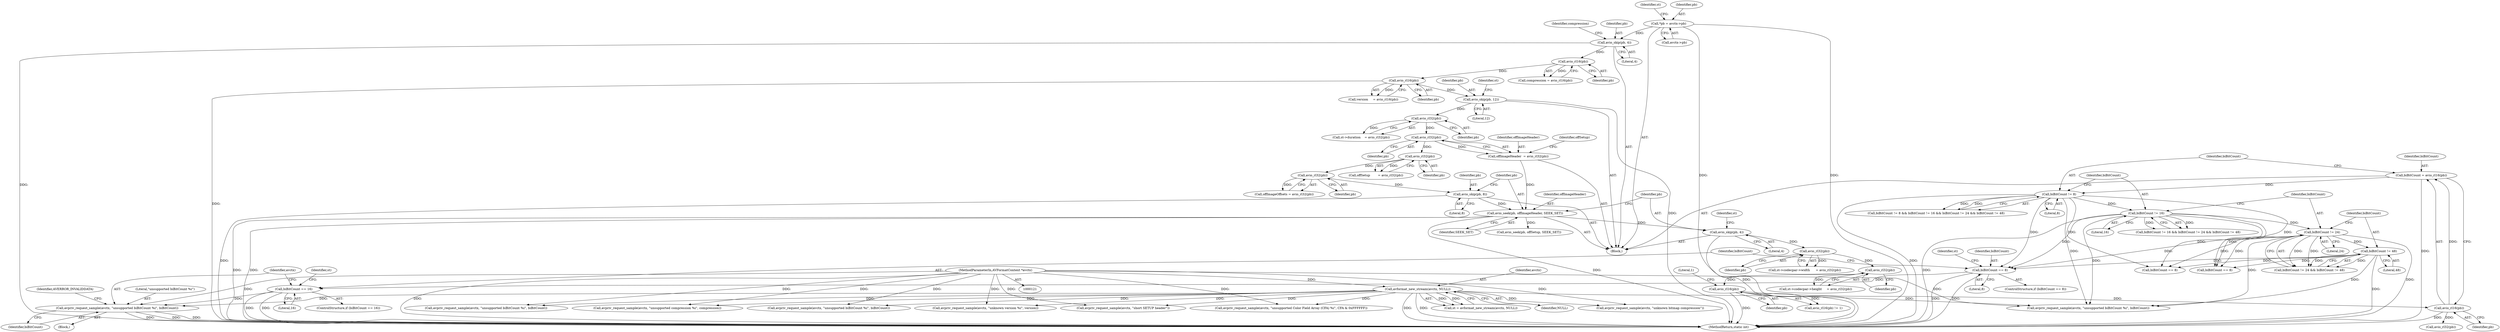 digraph "0_FFmpeg_7e80b63ecd259d69d383623e75b318bf2bd491f6@pointer" {
"1000617" [label="(Call,avpriv_request_sample(avctx, \"unsupported biBitCount %i\", biBitCount))"];
"1000144" [label="(Call,avformat_new_stream(avctx, NULL))"];
"1000122" [label="(MethodParameterIn,AVFormatContext *avctx)"];
"1000604" [label="(Call,biBitCount == 16)"];
"1000591" [label="(Call,biBitCount == 8)"];
"1000264" [label="(Call,biBitCount != 24)"];
"1000260" [label="(Call,biBitCount != 16)"];
"1000256" [label="(Call,biBitCount != 8)"];
"1000250" [label="(Call,biBitCount = avio_rl16(pb))"];
"1000252" [label="(Call,avio_rl16(pb))"];
"1000245" [label="(Call,avio_rl16(pb))"];
"1000241" [label="(Call,avio_rl32(pb))"];
"1000233" [label="(Call,avio_rl32(pb))"];
"1000224" [label="(Call,avio_skip(pb, 4))"];
"1000220" [label="(Call,avio_seek(pb, offImageHeader, SEEK_SET))"];
"1000217" [label="(Call,avio_skip(pb, 8))"];
"1000215" [label="(Call,avio_rl32(pb))"];
"1000211" [label="(Call,avio_rl32(pb))"];
"1000207" [label="(Call,avio_rl32(pb))"];
"1000203" [label="(Call,avio_rl32(pb))"];
"1000196" [label="(Call,avio_skip(pb, 12))"];
"1000183" [label="(Call,avio_rl16(pb))"];
"1000179" [label="(Call,avio_rl16(pb))"];
"1000174" [label="(Call,avio_skip(pb, 4))"];
"1000125" [label="(Call,*pb = avctx->pb)"];
"1000205" [label="(Call,offImageHeader  = avio_rl32(pb))"];
"1000267" [label="(Call,biBitCount != 48)"];
"1000265" [label="(Identifier,biBitCount)"];
"1000199" [label="(Call,st->duration    = avio_rl32(pb))"];
"1000235" [label="(Call,st->codecpar->height     = avio_rl32(pb))"];
"1000197" [label="(Identifier,pb)"];
"1000180" [label="(Identifier,pb)"];
"1000590" [label="(ControlStructure,if (biBitCount == 8))"];
"1000127" [label="(Call,avctx->pb)"];
"1000622" [label="(Identifier,AVERROR_INVALIDDATA)"];
"1000207" [label="(Call,avio_rl32(pb))"];
"1000230" [label="(Identifier,st)"];
"1000582" [label="(Call,avpriv_request_sample(avctx, \"unsupported biBitCount %i\", biBitCount))"];
"1000176" [label="(Literal,4)"];
"1000635" [label="(Call,avpriv_request_sample(avctx, \"unsupported compression %i\", compression))"];
"1000485" [label="(Call,biBitCount == 8)"];
"1000175" [label="(Identifier,pb)"];
"1000218" [label="(Identifier,pb)"];
"1000271" [label="(Call,avpriv_request_sample(avctx, \"unsupported biBitCount %i\", biBitCount))"];
"1000122" [label="(MethodParameterIn,AVFormatContext *avctx)"];
"1000226" [label="(Literal,4)"];
"1000206" [label="(Identifier,offImageHeader)"];
"1000591" [label="(Call,biBitCount == 8)"];
"1000625" [label="(Call,avpriv_request_sample(avctx, \"unsupported Color Field Array (CFA) %i\", CFA & 0xFFFFFF))"];
"1000605" [label="(Identifier,biBitCount)"];
"1000125" [label="(Call,*pb = avctx->pb)"];
"1000620" [label="(Identifier,biBitCount)"];
"1000611" [label="(Identifier,st)"];
"1000204" [label="(Identifier,pb)"];
"1000179" [label="(Call,avio_rl16(pb))"];
"1000144" [label="(Call,avformat_new_stream(avctx, NULL))"];
"1000266" [label="(Literal,24)"];
"1000212" [label="(Identifier,pb)"];
"1000205" [label="(Call,offImageHeader  = avio_rl32(pb))"];
"1000174" [label="(Call,avio_skip(pb, 4))"];
"1000256" [label="(Call,biBitCount != 8)"];
"1000253" [label="(Identifier,pb)"];
"1000603" [label="(ControlStructure,if (biBitCount == 16))"];
"1000311" [label="(Call,avio_seek(pb, offSetup, SEEK_SET))"];
"1000178" [label="(Identifier,compression)"];
"1000255" [label="(Call,biBitCount != 8 && biBitCount != 16 && biBitCount != 24 && biBitCount != 48)"];
"1000774" [label="(MethodReturn,static int)"];
"1000227" [label="(Call,st->codecpar->width      = avio_rl32(pb))"];
"1000216" [label="(Identifier,pb)"];
"1000246" [label="(Identifier,pb)"];
"1000224" [label="(Call,avio_skip(pb, 4))"];
"1000222" [label="(Identifier,offImageHeader)"];
"1000259" [label="(Call,biBitCount != 16 && biBitCount != 24 && biBitCount != 48)"];
"1000217" [label="(Call,avio_skip(pb, 8))"];
"1000618" [label="(Identifier,avctx)"];
"1000617" [label="(Call,avpriv_request_sample(avctx, \"unsupported biBitCount %i\", biBitCount))"];
"1000201" [label="(Identifier,st)"];
"1000234" [label="(Identifier,pb)"];
"1000209" [label="(Call,offSetup        = avio_rl32(pb))"];
"1000593" [label="(Literal,8)"];
"1000143" [label="(Identifier,st)"];
"1000126" [label="(Identifier,pb)"];
"1000268" [label="(Identifier,biBitCount)"];
"1000184" [label="(Identifier,pb)"];
"1000142" [label="(Call,st = avformat_new_stream(avctx, NULL))"];
"1000244" [label="(Call,avio_rl16(pb) != 1)"];
"1000221" [label="(Identifier,pb)"];
"1000264" [label="(Call,biBitCount != 24)"];
"1000537" [label="(Call,avpriv_request_sample(avctx, \"unsupported biBitCount %i\", biBitCount))"];
"1000616" [label="(Block,)"];
"1000190" [label="(Call,avpriv_request_sample(avctx, \"unknown version %i\", version))"];
"1000208" [label="(Identifier,pb)"];
"1000257" [label="(Identifier,biBitCount)"];
"1000211" [label="(Call,avio_rl32(pb))"];
"1000263" [label="(Call,biBitCount != 24 && biBitCount != 48)"];
"1000241" [label="(Call,avio_rl32(pb))"];
"1000198" [label="(Literal,12)"];
"1000183" [label="(Call,avio_rl16(pb))"];
"1000210" [label="(Identifier,offSetup)"];
"1000334" [label="(Call,avpriv_request_sample(avctx, \"short SETUP header\"))"];
"1000203" [label="(Call,avio_rl32(pb))"];
"1000252" [label="(Call,avio_rl16(pb))"];
"1000233" [label="(Call,avio_rl32(pb))"];
"1000177" [label="(Call,compression = avio_rl16(pb))"];
"1000146" [label="(Identifier,NULL)"];
"1000619" [label="(Literal,\"unsupported biBitCount %i\")"];
"1000556" [label="(Call,biBitCount == 8)"];
"1000247" [label="(Literal,1)"];
"1000220" [label="(Call,avio_seek(pb, offImageHeader, SEEK_SET))"];
"1000219" [label="(Literal,8)"];
"1000145" [label="(Identifier,avctx)"];
"1000267" [label="(Call,biBitCount != 48)"];
"1000223" [label="(Identifier,SEEK_SET)"];
"1000303" [label="(Call,avpriv_request_sample(avctx, \"unknown bitmap compression\"))"];
"1000278" [label="(Call,avio_rl32(pb))"];
"1000242" [label="(Identifier,pb)"];
"1000251" [label="(Identifier,biBitCount)"];
"1000604" [label="(Call,biBitCount == 16)"];
"1000196" [label="(Call,avio_skip(pb, 12))"];
"1000225" [label="(Identifier,pb)"];
"1000213" [label="(Call,offImageOffsets = avio_rl32(pb))"];
"1000258" [label="(Literal,8)"];
"1000123" [label="(Block,)"];
"1000260" [label="(Call,biBitCount != 16)"];
"1000262" [label="(Literal,16)"];
"1000269" [label="(Literal,48)"];
"1000598" [label="(Identifier,st)"];
"1000606" [label="(Literal,16)"];
"1000592" [label="(Identifier,biBitCount)"];
"1000261" [label="(Identifier,biBitCount)"];
"1000181" [label="(Call,version     = avio_rl16(pb))"];
"1000245" [label="(Call,avio_rl16(pb))"];
"1000250" [label="(Call,biBitCount = avio_rl16(pb))"];
"1000215" [label="(Call,avio_rl32(pb))"];
"1000617" -> "1000616"  [label="AST: "];
"1000617" -> "1000620"  [label="CFG: "];
"1000618" -> "1000617"  [label="AST: "];
"1000619" -> "1000617"  [label="AST: "];
"1000620" -> "1000617"  [label="AST: "];
"1000622" -> "1000617"  [label="CFG: "];
"1000617" -> "1000774"  [label="DDG: "];
"1000617" -> "1000774"  [label="DDG: "];
"1000617" -> "1000774"  [label="DDG: "];
"1000144" -> "1000617"  [label="DDG: "];
"1000122" -> "1000617"  [label="DDG: "];
"1000604" -> "1000617"  [label="DDG: "];
"1000144" -> "1000142"  [label="AST: "];
"1000144" -> "1000146"  [label="CFG: "];
"1000145" -> "1000144"  [label="AST: "];
"1000146" -> "1000144"  [label="AST: "];
"1000142" -> "1000144"  [label="CFG: "];
"1000144" -> "1000774"  [label="DDG: "];
"1000144" -> "1000774"  [label="DDG: "];
"1000144" -> "1000142"  [label="DDG: "];
"1000144" -> "1000142"  [label="DDG: "];
"1000122" -> "1000144"  [label="DDG: "];
"1000144" -> "1000190"  [label="DDG: "];
"1000144" -> "1000271"  [label="DDG: "];
"1000144" -> "1000303"  [label="DDG: "];
"1000144" -> "1000334"  [label="DDG: "];
"1000144" -> "1000537"  [label="DDG: "];
"1000144" -> "1000582"  [label="DDG: "];
"1000144" -> "1000625"  [label="DDG: "];
"1000144" -> "1000635"  [label="DDG: "];
"1000122" -> "1000121"  [label="AST: "];
"1000122" -> "1000774"  [label="DDG: "];
"1000122" -> "1000190"  [label="DDG: "];
"1000122" -> "1000271"  [label="DDG: "];
"1000122" -> "1000303"  [label="DDG: "];
"1000122" -> "1000334"  [label="DDG: "];
"1000122" -> "1000537"  [label="DDG: "];
"1000122" -> "1000582"  [label="DDG: "];
"1000122" -> "1000625"  [label="DDG: "];
"1000122" -> "1000635"  [label="DDG: "];
"1000604" -> "1000603"  [label="AST: "];
"1000604" -> "1000606"  [label="CFG: "];
"1000605" -> "1000604"  [label="AST: "];
"1000606" -> "1000604"  [label="AST: "];
"1000611" -> "1000604"  [label="CFG: "];
"1000618" -> "1000604"  [label="CFG: "];
"1000604" -> "1000774"  [label="DDG: "];
"1000604" -> "1000774"  [label="DDG: "];
"1000591" -> "1000604"  [label="DDG: "];
"1000591" -> "1000590"  [label="AST: "];
"1000591" -> "1000593"  [label="CFG: "];
"1000592" -> "1000591"  [label="AST: "];
"1000593" -> "1000591"  [label="AST: "];
"1000598" -> "1000591"  [label="CFG: "];
"1000605" -> "1000591"  [label="CFG: "];
"1000591" -> "1000774"  [label="DDG: "];
"1000591" -> "1000774"  [label="DDG: "];
"1000264" -> "1000591"  [label="DDG: "];
"1000267" -> "1000591"  [label="DDG: "];
"1000256" -> "1000591"  [label="DDG: "];
"1000260" -> "1000591"  [label="DDG: "];
"1000264" -> "1000263"  [label="AST: "];
"1000264" -> "1000266"  [label="CFG: "];
"1000265" -> "1000264"  [label="AST: "];
"1000266" -> "1000264"  [label="AST: "];
"1000268" -> "1000264"  [label="CFG: "];
"1000263" -> "1000264"  [label="CFG: "];
"1000264" -> "1000774"  [label="DDG: "];
"1000264" -> "1000263"  [label="DDG: "];
"1000264" -> "1000263"  [label="DDG: "];
"1000260" -> "1000264"  [label="DDG: "];
"1000264" -> "1000267"  [label="DDG: "];
"1000264" -> "1000271"  [label="DDG: "];
"1000264" -> "1000485"  [label="DDG: "];
"1000264" -> "1000556"  [label="DDG: "];
"1000260" -> "1000259"  [label="AST: "];
"1000260" -> "1000262"  [label="CFG: "];
"1000261" -> "1000260"  [label="AST: "];
"1000262" -> "1000260"  [label="AST: "];
"1000265" -> "1000260"  [label="CFG: "];
"1000259" -> "1000260"  [label="CFG: "];
"1000260" -> "1000774"  [label="DDG: "];
"1000260" -> "1000259"  [label="DDG: "];
"1000260" -> "1000259"  [label="DDG: "];
"1000256" -> "1000260"  [label="DDG: "];
"1000260" -> "1000271"  [label="DDG: "];
"1000260" -> "1000485"  [label="DDG: "];
"1000260" -> "1000556"  [label="DDG: "];
"1000256" -> "1000255"  [label="AST: "];
"1000256" -> "1000258"  [label="CFG: "];
"1000257" -> "1000256"  [label="AST: "];
"1000258" -> "1000256"  [label="AST: "];
"1000261" -> "1000256"  [label="CFG: "];
"1000255" -> "1000256"  [label="CFG: "];
"1000256" -> "1000774"  [label="DDG: "];
"1000256" -> "1000255"  [label="DDG: "];
"1000256" -> "1000255"  [label="DDG: "];
"1000250" -> "1000256"  [label="DDG: "];
"1000256" -> "1000271"  [label="DDG: "];
"1000256" -> "1000485"  [label="DDG: "];
"1000256" -> "1000556"  [label="DDG: "];
"1000250" -> "1000123"  [label="AST: "];
"1000250" -> "1000252"  [label="CFG: "];
"1000251" -> "1000250"  [label="AST: "];
"1000252" -> "1000250"  [label="AST: "];
"1000257" -> "1000250"  [label="CFG: "];
"1000250" -> "1000774"  [label="DDG: "];
"1000252" -> "1000250"  [label="DDG: "];
"1000252" -> "1000253"  [label="CFG: "];
"1000253" -> "1000252"  [label="AST: "];
"1000252" -> "1000774"  [label="DDG: "];
"1000245" -> "1000252"  [label="DDG: "];
"1000252" -> "1000278"  [label="DDG: "];
"1000245" -> "1000244"  [label="AST: "];
"1000245" -> "1000246"  [label="CFG: "];
"1000246" -> "1000245"  [label="AST: "];
"1000247" -> "1000245"  [label="CFG: "];
"1000245" -> "1000774"  [label="DDG: "];
"1000245" -> "1000244"  [label="DDG: "];
"1000241" -> "1000245"  [label="DDG: "];
"1000241" -> "1000235"  [label="AST: "];
"1000241" -> "1000242"  [label="CFG: "];
"1000242" -> "1000241"  [label="AST: "];
"1000235" -> "1000241"  [label="CFG: "];
"1000241" -> "1000235"  [label="DDG: "];
"1000233" -> "1000241"  [label="DDG: "];
"1000233" -> "1000227"  [label="AST: "];
"1000233" -> "1000234"  [label="CFG: "];
"1000234" -> "1000233"  [label="AST: "];
"1000227" -> "1000233"  [label="CFG: "];
"1000233" -> "1000227"  [label="DDG: "];
"1000224" -> "1000233"  [label="DDG: "];
"1000224" -> "1000123"  [label="AST: "];
"1000224" -> "1000226"  [label="CFG: "];
"1000225" -> "1000224"  [label="AST: "];
"1000226" -> "1000224"  [label="AST: "];
"1000230" -> "1000224"  [label="CFG: "];
"1000224" -> "1000774"  [label="DDG: "];
"1000220" -> "1000224"  [label="DDG: "];
"1000220" -> "1000123"  [label="AST: "];
"1000220" -> "1000223"  [label="CFG: "];
"1000221" -> "1000220"  [label="AST: "];
"1000222" -> "1000220"  [label="AST: "];
"1000223" -> "1000220"  [label="AST: "];
"1000225" -> "1000220"  [label="CFG: "];
"1000220" -> "1000774"  [label="DDG: "];
"1000220" -> "1000774"  [label="DDG: "];
"1000220" -> "1000774"  [label="DDG: "];
"1000217" -> "1000220"  [label="DDG: "];
"1000205" -> "1000220"  [label="DDG: "];
"1000220" -> "1000311"  [label="DDG: "];
"1000217" -> "1000123"  [label="AST: "];
"1000217" -> "1000219"  [label="CFG: "];
"1000218" -> "1000217"  [label="AST: "];
"1000219" -> "1000217"  [label="AST: "];
"1000221" -> "1000217"  [label="CFG: "];
"1000217" -> "1000774"  [label="DDG: "];
"1000215" -> "1000217"  [label="DDG: "];
"1000215" -> "1000213"  [label="AST: "];
"1000215" -> "1000216"  [label="CFG: "];
"1000216" -> "1000215"  [label="AST: "];
"1000213" -> "1000215"  [label="CFG: "];
"1000215" -> "1000213"  [label="DDG: "];
"1000211" -> "1000215"  [label="DDG: "];
"1000211" -> "1000209"  [label="AST: "];
"1000211" -> "1000212"  [label="CFG: "];
"1000212" -> "1000211"  [label="AST: "];
"1000209" -> "1000211"  [label="CFG: "];
"1000211" -> "1000209"  [label="DDG: "];
"1000207" -> "1000211"  [label="DDG: "];
"1000207" -> "1000205"  [label="AST: "];
"1000207" -> "1000208"  [label="CFG: "];
"1000208" -> "1000207"  [label="AST: "];
"1000205" -> "1000207"  [label="CFG: "];
"1000207" -> "1000205"  [label="DDG: "];
"1000203" -> "1000207"  [label="DDG: "];
"1000203" -> "1000199"  [label="AST: "];
"1000203" -> "1000204"  [label="CFG: "];
"1000204" -> "1000203"  [label="AST: "];
"1000199" -> "1000203"  [label="CFG: "];
"1000203" -> "1000199"  [label="DDG: "];
"1000196" -> "1000203"  [label="DDG: "];
"1000196" -> "1000123"  [label="AST: "];
"1000196" -> "1000198"  [label="CFG: "];
"1000197" -> "1000196"  [label="AST: "];
"1000198" -> "1000196"  [label="AST: "];
"1000201" -> "1000196"  [label="CFG: "];
"1000196" -> "1000774"  [label="DDG: "];
"1000183" -> "1000196"  [label="DDG: "];
"1000183" -> "1000181"  [label="AST: "];
"1000183" -> "1000184"  [label="CFG: "];
"1000184" -> "1000183"  [label="AST: "];
"1000181" -> "1000183"  [label="CFG: "];
"1000183" -> "1000774"  [label="DDG: "];
"1000183" -> "1000181"  [label="DDG: "];
"1000179" -> "1000183"  [label="DDG: "];
"1000179" -> "1000177"  [label="AST: "];
"1000179" -> "1000180"  [label="CFG: "];
"1000180" -> "1000179"  [label="AST: "];
"1000177" -> "1000179"  [label="CFG: "];
"1000179" -> "1000177"  [label="DDG: "];
"1000174" -> "1000179"  [label="DDG: "];
"1000174" -> "1000123"  [label="AST: "];
"1000174" -> "1000176"  [label="CFG: "];
"1000175" -> "1000174"  [label="AST: "];
"1000176" -> "1000174"  [label="AST: "];
"1000178" -> "1000174"  [label="CFG: "];
"1000174" -> "1000774"  [label="DDG: "];
"1000125" -> "1000174"  [label="DDG: "];
"1000125" -> "1000123"  [label="AST: "];
"1000125" -> "1000127"  [label="CFG: "];
"1000126" -> "1000125"  [label="AST: "];
"1000127" -> "1000125"  [label="AST: "];
"1000143" -> "1000125"  [label="CFG: "];
"1000125" -> "1000774"  [label="DDG: "];
"1000125" -> "1000774"  [label="DDG: "];
"1000205" -> "1000123"  [label="AST: "];
"1000206" -> "1000205"  [label="AST: "];
"1000210" -> "1000205"  [label="CFG: "];
"1000267" -> "1000263"  [label="AST: "];
"1000267" -> "1000269"  [label="CFG: "];
"1000268" -> "1000267"  [label="AST: "];
"1000269" -> "1000267"  [label="AST: "];
"1000263" -> "1000267"  [label="CFG: "];
"1000267" -> "1000774"  [label="DDG: "];
"1000267" -> "1000263"  [label="DDG: "];
"1000267" -> "1000263"  [label="DDG: "];
"1000267" -> "1000271"  [label="DDG: "];
"1000267" -> "1000485"  [label="DDG: "];
"1000267" -> "1000556"  [label="DDG: "];
}
